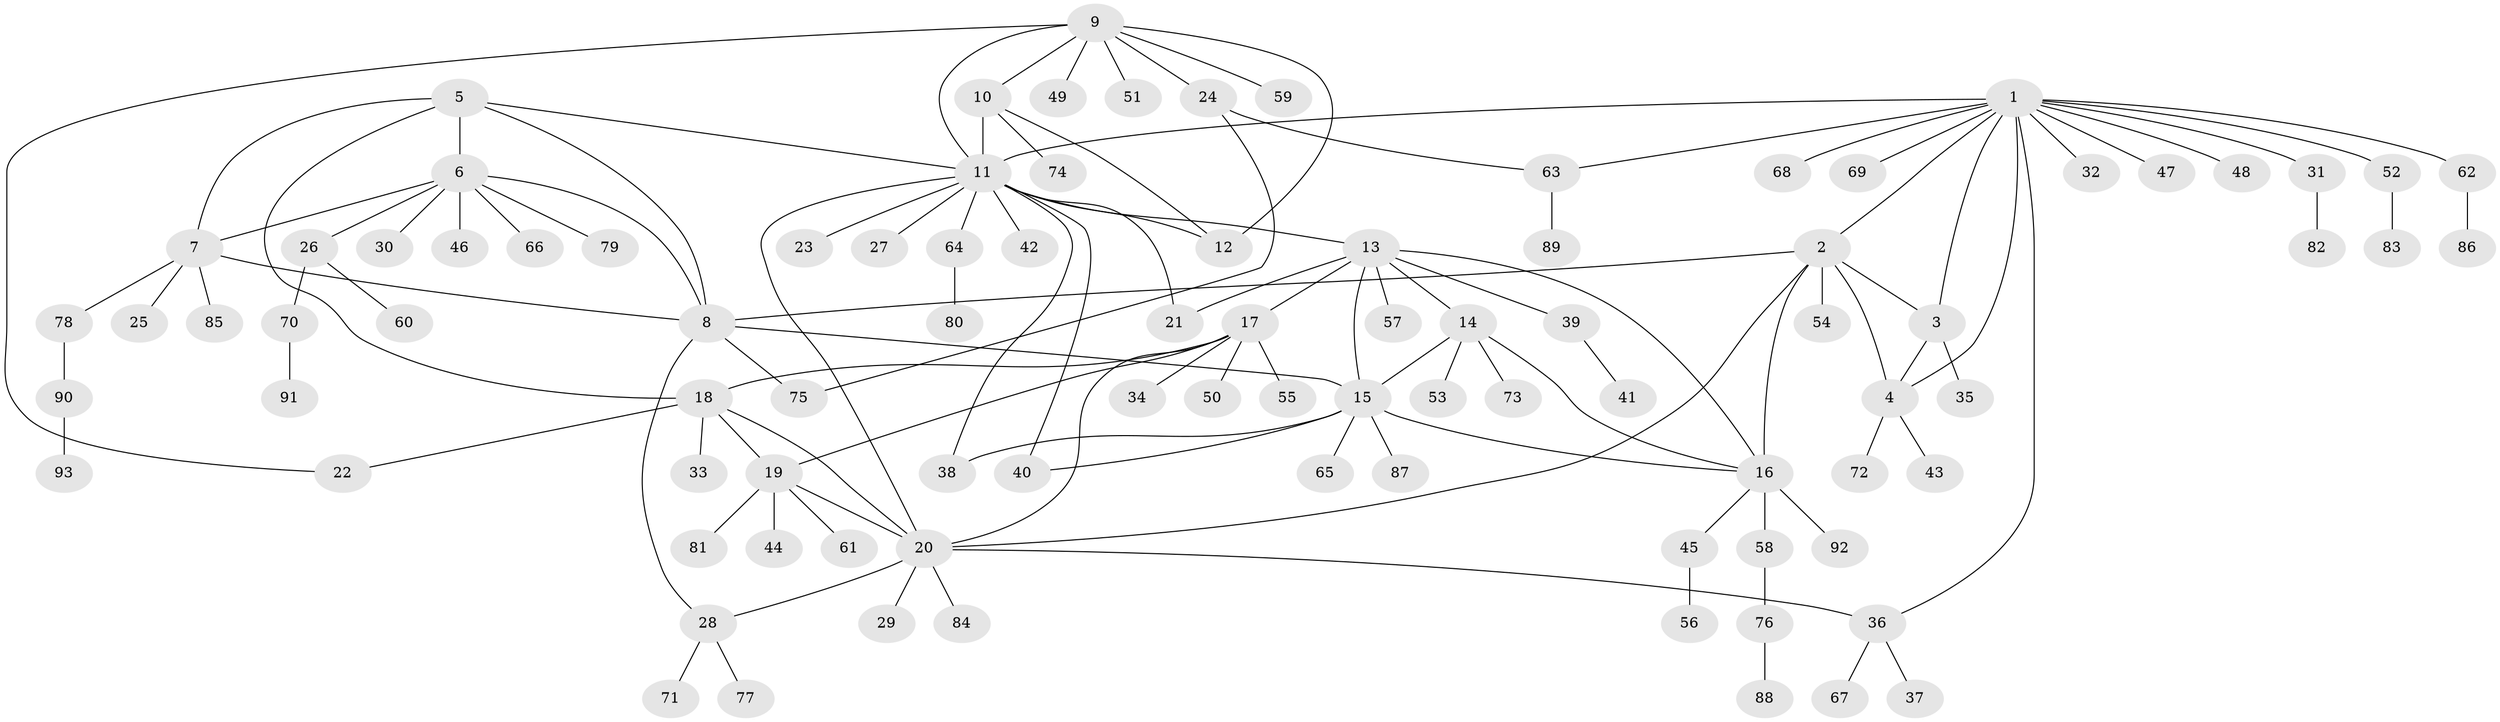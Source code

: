 // Generated by graph-tools (version 1.1) at 2025/56/03/09/25 04:56:08]
// undirected, 93 vertices, 121 edges
graph export_dot {
graph [start="1"]
  node [color=gray90,style=filled];
  1;
  2;
  3;
  4;
  5;
  6;
  7;
  8;
  9;
  10;
  11;
  12;
  13;
  14;
  15;
  16;
  17;
  18;
  19;
  20;
  21;
  22;
  23;
  24;
  25;
  26;
  27;
  28;
  29;
  30;
  31;
  32;
  33;
  34;
  35;
  36;
  37;
  38;
  39;
  40;
  41;
  42;
  43;
  44;
  45;
  46;
  47;
  48;
  49;
  50;
  51;
  52;
  53;
  54;
  55;
  56;
  57;
  58;
  59;
  60;
  61;
  62;
  63;
  64;
  65;
  66;
  67;
  68;
  69;
  70;
  71;
  72;
  73;
  74;
  75;
  76;
  77;
  78;
  79;
  80;
  81;
  82;
  83;
  84;
  85;
  86;
  87;
  88;
  89;
  90;
  91;
  92;
  93;
  1 -- 2;
  1 -- 3;
  1 -- 4;
  1 -- 11;
  1 -- 31;
  1 -- 32;
  1 -- 36;
  1 -- 47;
  1 -- 48;
  1 -- 52;
  1 -- 62;
  1 -- 63;
  1 -- 68;
  1 -- 69;
  2 -- 3;
  2 -- 4;
  2 -- 8;
  2 -- 16;
  2 -- 20;
  2 -- 54;
  3 -- 4;
  3 -- 35;
  4 -- 43;
  4 -- 72;
  5 -- 6;
  5 -- 7;
  5 -- 8;
  5 -- 11;
  5 -- 18;
  6 -- 7;
  6 -- 8;
  6 -- 26;
  6 -- 30;
  6 -- 46;
  6 -- 66;
  6 -- 79;
  7 -- 8;
  7 -- 25;
  7 -- 78;
  7 -- 85;
  8 -- 15;
  8 -- 28;
  8 -- 75;
  9 -- 10;
  9 -- 11;
  9 -- 12;
  9 -- 22;
  9 -- 24;
  9 -- 49;
  9 -- 51;
  9 -- 59;
  10 -- 11;
  10 -- 12;
  10 -- 74;
  11 -- 12;
  11 -- 13;
  11 -- 20;
  11 -- 21;
  11 -- 23;
  11 -- 27;
  11 -- 38;
  11 -- 40;
  11 -- 42;
  11 -- 64;
  13 -- 14;
  13 -- 15;
  13 -- 16;
  13 -- 17;
  13 -- 21;
  13 -- 39;
  13 -- 57;
  14 -- 15;
  14 -- 16;
  14 -- 53;
  14 -- 73;
  15 -- 16;
  15 -- 38;
  15 -- 40;
  15 -- 65;
  15 -- 87;
  16 -- 45;
  16 -- 58;
  16 -- 92;
  17 -- 18;
  17 -- 19;
  17 -- 20;
  17 -- 34;
  17 -- 50;
  17 -- 55;
  18 -- 19;
  18 -- 20;
  18 -- 22;
  18 -- 33;
  19 -- 20;
  19 -- 44;
  19 -- 61;
  19 -- 81;
  20 -- 28;
  20 -- 29;
  20 -- 36;
  20 -- 84;
  24 -- 63;
  24 -- 75;
  26 -- 60;
  26 -- 70;
  28 -- 71;
  28 -- 77;
  31 -- 82;
  36 -- 37;
  36 -- 67;
  39 -- 41;
  45 -- 56;
  52 -- 83;
  58 -- 76;
  62 -- 86;
  63 -- 89;
  64 -- 80;
  70 -- 91;
  76 -- 88;
  78 -- 90;
  90 -- 93;
}
